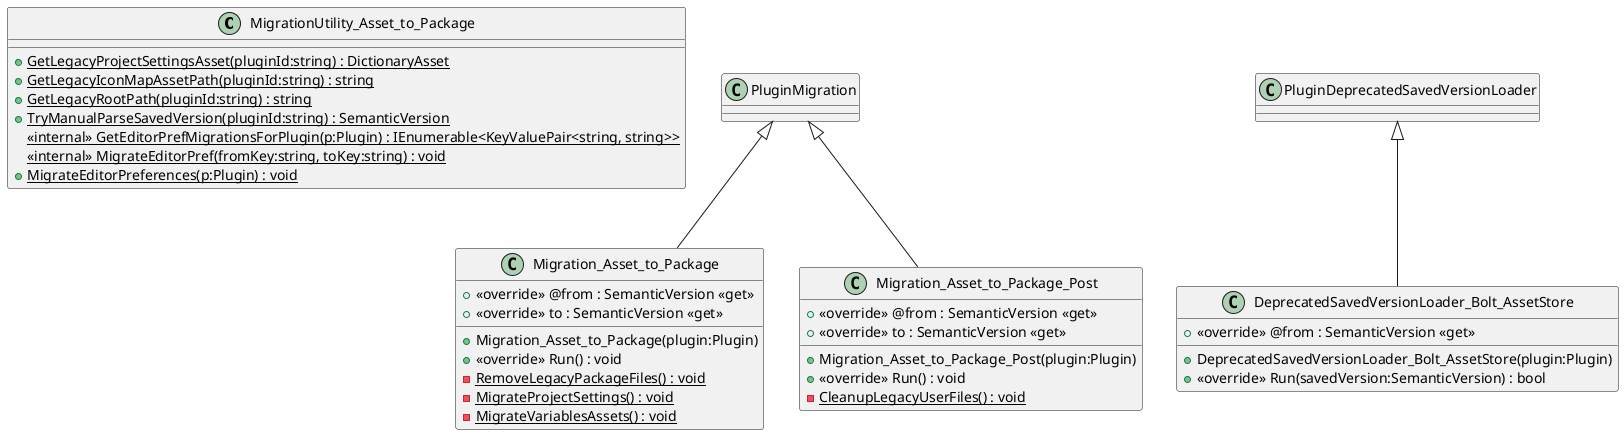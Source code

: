 @startuml
class MigrationUtility_Asset_to_Package {
    + {static} GetLegacyProjectSettingsAsset(pluginId:string) : DictionaryAsset
    + {static} GetLegacyIconMapAssetPath(pluginId:string) : string
    + {static} GetLegacyRootPath(pluginId:string) : string
    + {static} TryManualParseSavedVersion(pluginId:string) : SemanticVersion
    <<internal>> {static} GetEditorPrefMigrationsForPlugin(p:Plugin) : IEnumerable<KeyValuePair<string, string>>
    <<internal>> {static} MigrateEditorPref(fromKey:string, toKey:string) : void
    + {static} MigrateEditorPreferences(p:Plugin) : void
}
class Migration_Asset_to_Package {
    + Migration_Asset_to_Package(plugin:Plugin)
    + <<override>> @from : SemanticVersion <<get>>
    + <<override>> to : SemanticVersion <<get>>
    + <<override>> Run() : void
    - {static} RemoveLegacyPackageFiles() : void
    - {static} MigrateProjectSettings() : void
    - {static} MigrateVariablesAssets() : void
}
class Migration_Asset_to_Package_Post {
    + Migration_Asset_to_Package_Post(plugin:Plugin)
    + <<override>> @from : SemanticVersion <<get>>
    + <<override>> to : SemanticVersion <<get>>
    + <<override>> Run() : void
    - {static} CleanupLegacyUserFiles() : void
}
class DeprecatedSavedVersionLoader_Bolt_AssetStore {
    + DeprecatedSavedVersionLoader_Bolt_AssetStore(plugin:Plugin)
    + <<override>> @from : SemanticVersion <<get>>
    + <<override>> Run(savedVersion:SemanticVersion) : bool
}
PluginMigration <|-- Migration_Asset_to_Package
PluginMigration <|-- Migration_Asset_to_Package_Post
PluginDeprecatedSavedVersionLoader <|-- DeprecatedSavedVersionLoader_Bolt_AssetStore
@enduml
